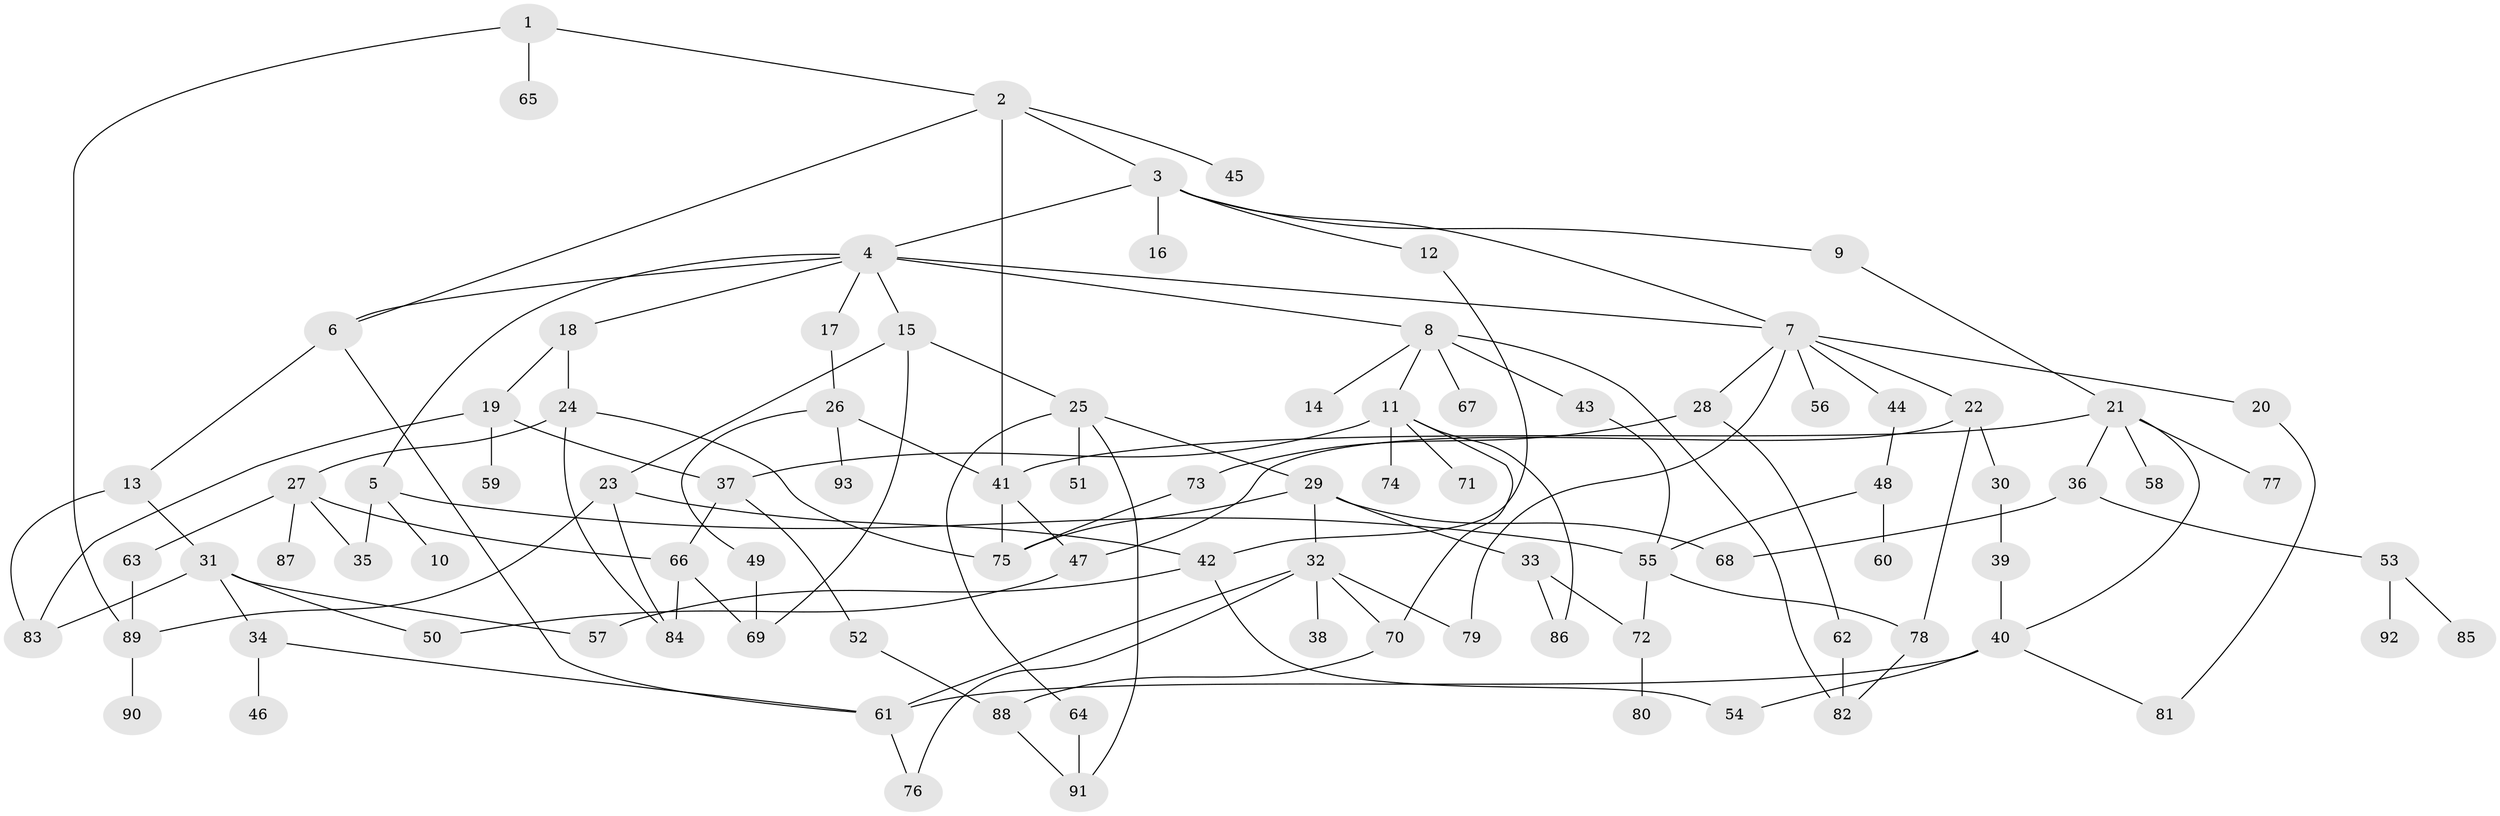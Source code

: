 // coarse degree distribution, {6: 0.06557377049180328, 10: 0.03278688524590164, 4: 0.13114754098360656, 5: 0.06557377049180328, 1: 0.2786885245901639, 3: 0.16393442622950818, 2: 0.19672131147540983, 9: 0.01639344262295082, 7: 0.03278688524590164, 8: 0.01639344262295082}
// Generated by graph-tools (version 1.1) at 2025/41/03/06/25 10:41:31]
// undirected, 93 vertices, 134 edges
graph export_dot {
graph [start="1"]
  node [color=gray90,style=filled];
  1;
  2;
  3;
  4;
  5;
  6;
  7;
  8;
  9;
  10;
  11;
  12;
  13;
  14;
  15;
  16;
  17;
  18;
  19;
  20;
  21;
  22;
  23;
  24;
  25;
  26;
  27;
  28;
  29;
  30;
  31;
  32;
  33;
  34;
  35;
  36;
  37;
  38;
  39;
  40;
  41;
  42;
  43;
  44;
  45;
  46;
  47;
  48;
  49;
  50;
  51;
  52;
  53;
  54;
  55;
  56;
  57;
  58;
  59;
  60;
  61;
  62;
  63;
  64;
  65;
  66;
  67;
  68;
  69;
  70;
  71;
  72;
  73;
  74;
  75;
  76;
  77;
  78;
  79;
  80;
  81;
  82;
  83;
  84;
  85;
  86;
  87;
  88;
  89;
  90;
  91;
  92;
  93;
  1 -- 2;
  1 -- 65;
  1 -- 89;
  2 -- 3;
  2 -- 6;
  2 -- 45;
  2 -- 41;
  3 -- 4;
  3 -- 9;
  3 -- 12;
  3 -- 16;
  3 -- 7;
  4 -- 5;
  4 -- 7;
  4 -- 8;
  4 -- 15;
  4 -- 17;
  4 -- 18;
  4 -- 6;
  5 -- 10;
  5 -- 55;
  5 -- 35;
  6 -- 13;
  6 -- 61;
  7 -- 20;
  7 -- 22;
  7 -- 28;
  7 -- 44;
  7 -- 56;
  7 -- 79;
  8 -- 11;
  8 -- 14;
  8 -- 43;
  8 -- 67;
  8 -- 82;
  9 -- 21;
  11 -- 37;
  11 -- 71;
  11 -- 74;
  11 -- 86;
  11 -- 70;
  12 -- 42;
  13 -- 31;
  13 -- 83;
  15 -- 23;
  15 -- 25;
  15 -- 69;
  17 -- 26;
  18 -- 19;
  18 -- 24;
  19 -- 59;
  19 -- 37;
  19 -- 83;
  20 -- 81;
  21 -- 36;
  21 -- 40;
  21 -- 41;
  21 -- 58;
  21 -- 77;
  22 -- 30;
  22 -- 47;
  22 -- 78;
  23 -- 89;
  23 -- 84;
  23 -- 42;
  24 -- 27;
  24 -- 84;
  24 -- 75;
  25 -- 29;
  25 -- 51;
  25 -- 64;
  25 -- 91;
  26 -- 49;
  26 -- 93;
  26 -- 41;
  27 -- 35;
  27 -- 63;
  27 -- 87;
  27 -- 66;
  28 -- 62;
  28 -- 73;
  29 -- 32;
  29 -- 33;
  29 -- 68;
  29 -- 75;
  30 -- 39;
  31 -- 34;
  31 -- 57;
  31 -- 50;
  31 -- 83;
  32 -- 38;
  32 -- 70;
  32 -- 76;
  32 -- 61;
  32 -- 79;
  33 -- 72;
  33 -- 86;
  34 -- 46;
  34 -- 61;
  36 -- 53;
  36 -- 68;
  37 -- 52;
  37 -- 66;
  39 -- 40;
  40 -- 54;
  40 -- 81;
  40 -- 61;
  41 -- 75;
  41 -- 47;
  42 -- 54;
  42 -- 57;
  43 -- 55;
  44 -- 48;
  47 -- 50;
  48 -- 55;
  48 -- 60;
  49 -- 69;
  52 -- 88;
  53 -- 85;
  53 -- 92;
  55 -- 72;
  55 -- 78;
  61 -- 76;
  62 -- 82;
  63 -- 89;
  64 -- 91;
  66 -- 69;
  66 -- 84;
  70 -- 88;
  72 -- 80;
  73 -- 75;
  78 -- 82;
  88 -- 91;
  89 -- 90;
}
